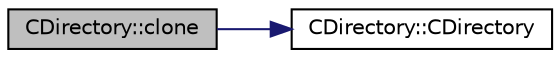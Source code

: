 digraph "CDirectory::clone"
{
 // LATEX_PDF_SIZE
  edge [fontname="Helvetica",fontsize="10",labelfontname="Helvetica",labelfontsize="10"];
  node [fontname="Helvetica",fontsize="10",shape=record];
  rankdir="LR";
  Node1 [label="CDirectory::clone",height=0.2,width=0.4,color="black", fillcolor="grey75", style="filled", fontcolor="black",tooltip=" "];
  Node1 -> Node2 [color="midnightblue",fontsize="10",style="solid",fontname="Helvetica"];
  Node2 [label="CDirectory::CDirectory",height=0.2,width=0.4,color="black", fillcolor="white", style="filled",URL="$classCDirectory.html#a52ab6194c6458b18705f1854228773a8",tooltip=" "];
}
